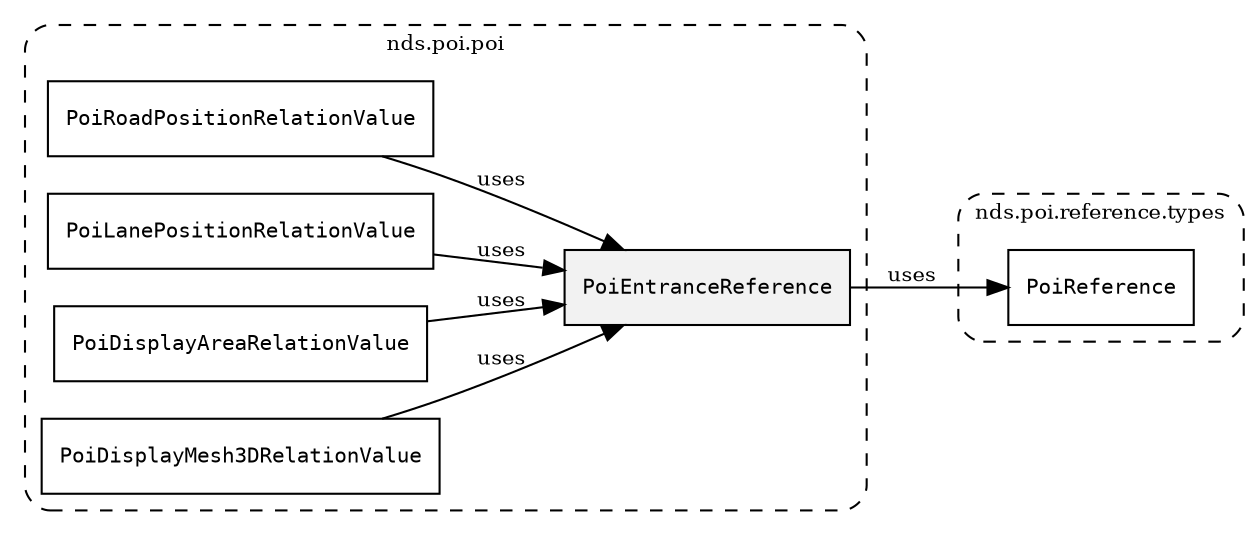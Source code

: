 /**
 * This dot file creates symbol collaboration diagram for PoiEntranceReference.
 */
digraph ZSERIO
{
    node [shape=box, fontsize=10];
    rankdir="LR";
    fontsize=10;
    tooltip="PoiEntranceReference collaboration diagram";

    subgraph "cluster_nds.poi.poi"
    {
        style="dashed, rounded";
        label="nds.poi.poi";
        tooltip="Package nds.poi.poi";
        href="../../../content/packages/nds.poi.poi.html#Package-nds-poi-poi";
        target="_parent";

        "PoiEntranceReference" [style="filled", fillcolor="#0000000D", target="_parent", label=<<font face="monospace"><table align="center" border="0" cellspacing="0" cellpadding="0"><tr><td href="../../../content/packages/nds.poi.poi.html#Subtype-PoiEntranceReference" title="Subtype defined in nds.poi.poi">PoiEntranceReference</td></tr></table></font>>];
        "PoiRoadPositionRelationValue" [target="_parent", label=<<font face="monospace"><table align="center" border="0" cellspacing="0" cellpadding="0"><tr><td href="../../../content/packages/nds.poi.poi.html#Choice-PoiRoadPositionRelationValue" title="Choice defined in nds.poi.poi">PoiRoadPositionRelationValue</td></tr></table></font>>];
        "PoiLanePositionRelationValue" [target="_parent", label=<<font face="monospace"><table align="center" border="0" cellspacing="0" cellpadding="0"><tr><td href="../../../content/packages/nds.poi.poi.html#Choice-PoiLanePositionRelationValue" title="Choice defined in nds.poi.poi">PoiLanePositionRelationValue</td></tr></table></font>>];
        "PoiDisplayAreaRelationValue" [target="_parent", label=<<font face="monospace"><table align="center" border="0" cellspacing="0" cellpadding="0"><tr><td href="../../../content/packages/nds.poi.poi.html#Choice-PoiDisplayAreaRelationValue" title="Choice defined in nds.poi.poi">PoiDisplayAreaRelationValue</td></tr></table></font>>];
        "PoiDisplayMesh3DRelationValue" [target="_parent", label=<<font face="monospace"><table align="center" border="0" cellspacing="0" cellpadding="0"><tr><td href="../../../content/packages/nds.poi.poi.html#Choice-PoiDisplayMesh3DRelationValue" title="Choice defined in nds.poi.poi">PoiDisplayMesh3DRelationValue</td></tr></table></font>>];
    }

    subgraph "cluster_nds.poi.reference.types"
    {
        style="dashed, rounded";
        label="nds.poi.reference.types";
        tooltip="Package nds.poi.reference.types";
        href="../../../content/packages/nds.poi.reference.types.html#Package-nds-poi-reference-types";
        target="_parent";

        "PoiReference" [target="_parent", label=<<font face="monospace"><table align="center" border="0" cellspacing="0" cellpadding="0"><tr><td href="../../../content/packages/nds.poi.reference.types.html#Subtype-PoiReference" title="Subtype defined in nds.poi.reference.types">PoiReference</td></tr></table></font>>];
    }

    "PoiEntranceReference" -> "PoiReference" [label="uses", fontsize=10];
    "PoiRoadPositionRelationValue" -> "PoiEntranceReference" [label="uses", fontsize=10];
    "PoiLanePositionRelationValue" -> "PoiEntranceReference" [label="uses", fontsize=10];
    "PoiDisplayAreaRelationValue" -> "PoiEntranceReference" [label="uses", fontsize=10];
    "PoiDisplayMesh3DRelationValue" -> "PoiEntranceReference" [label="uses", fontsize=10];
}
